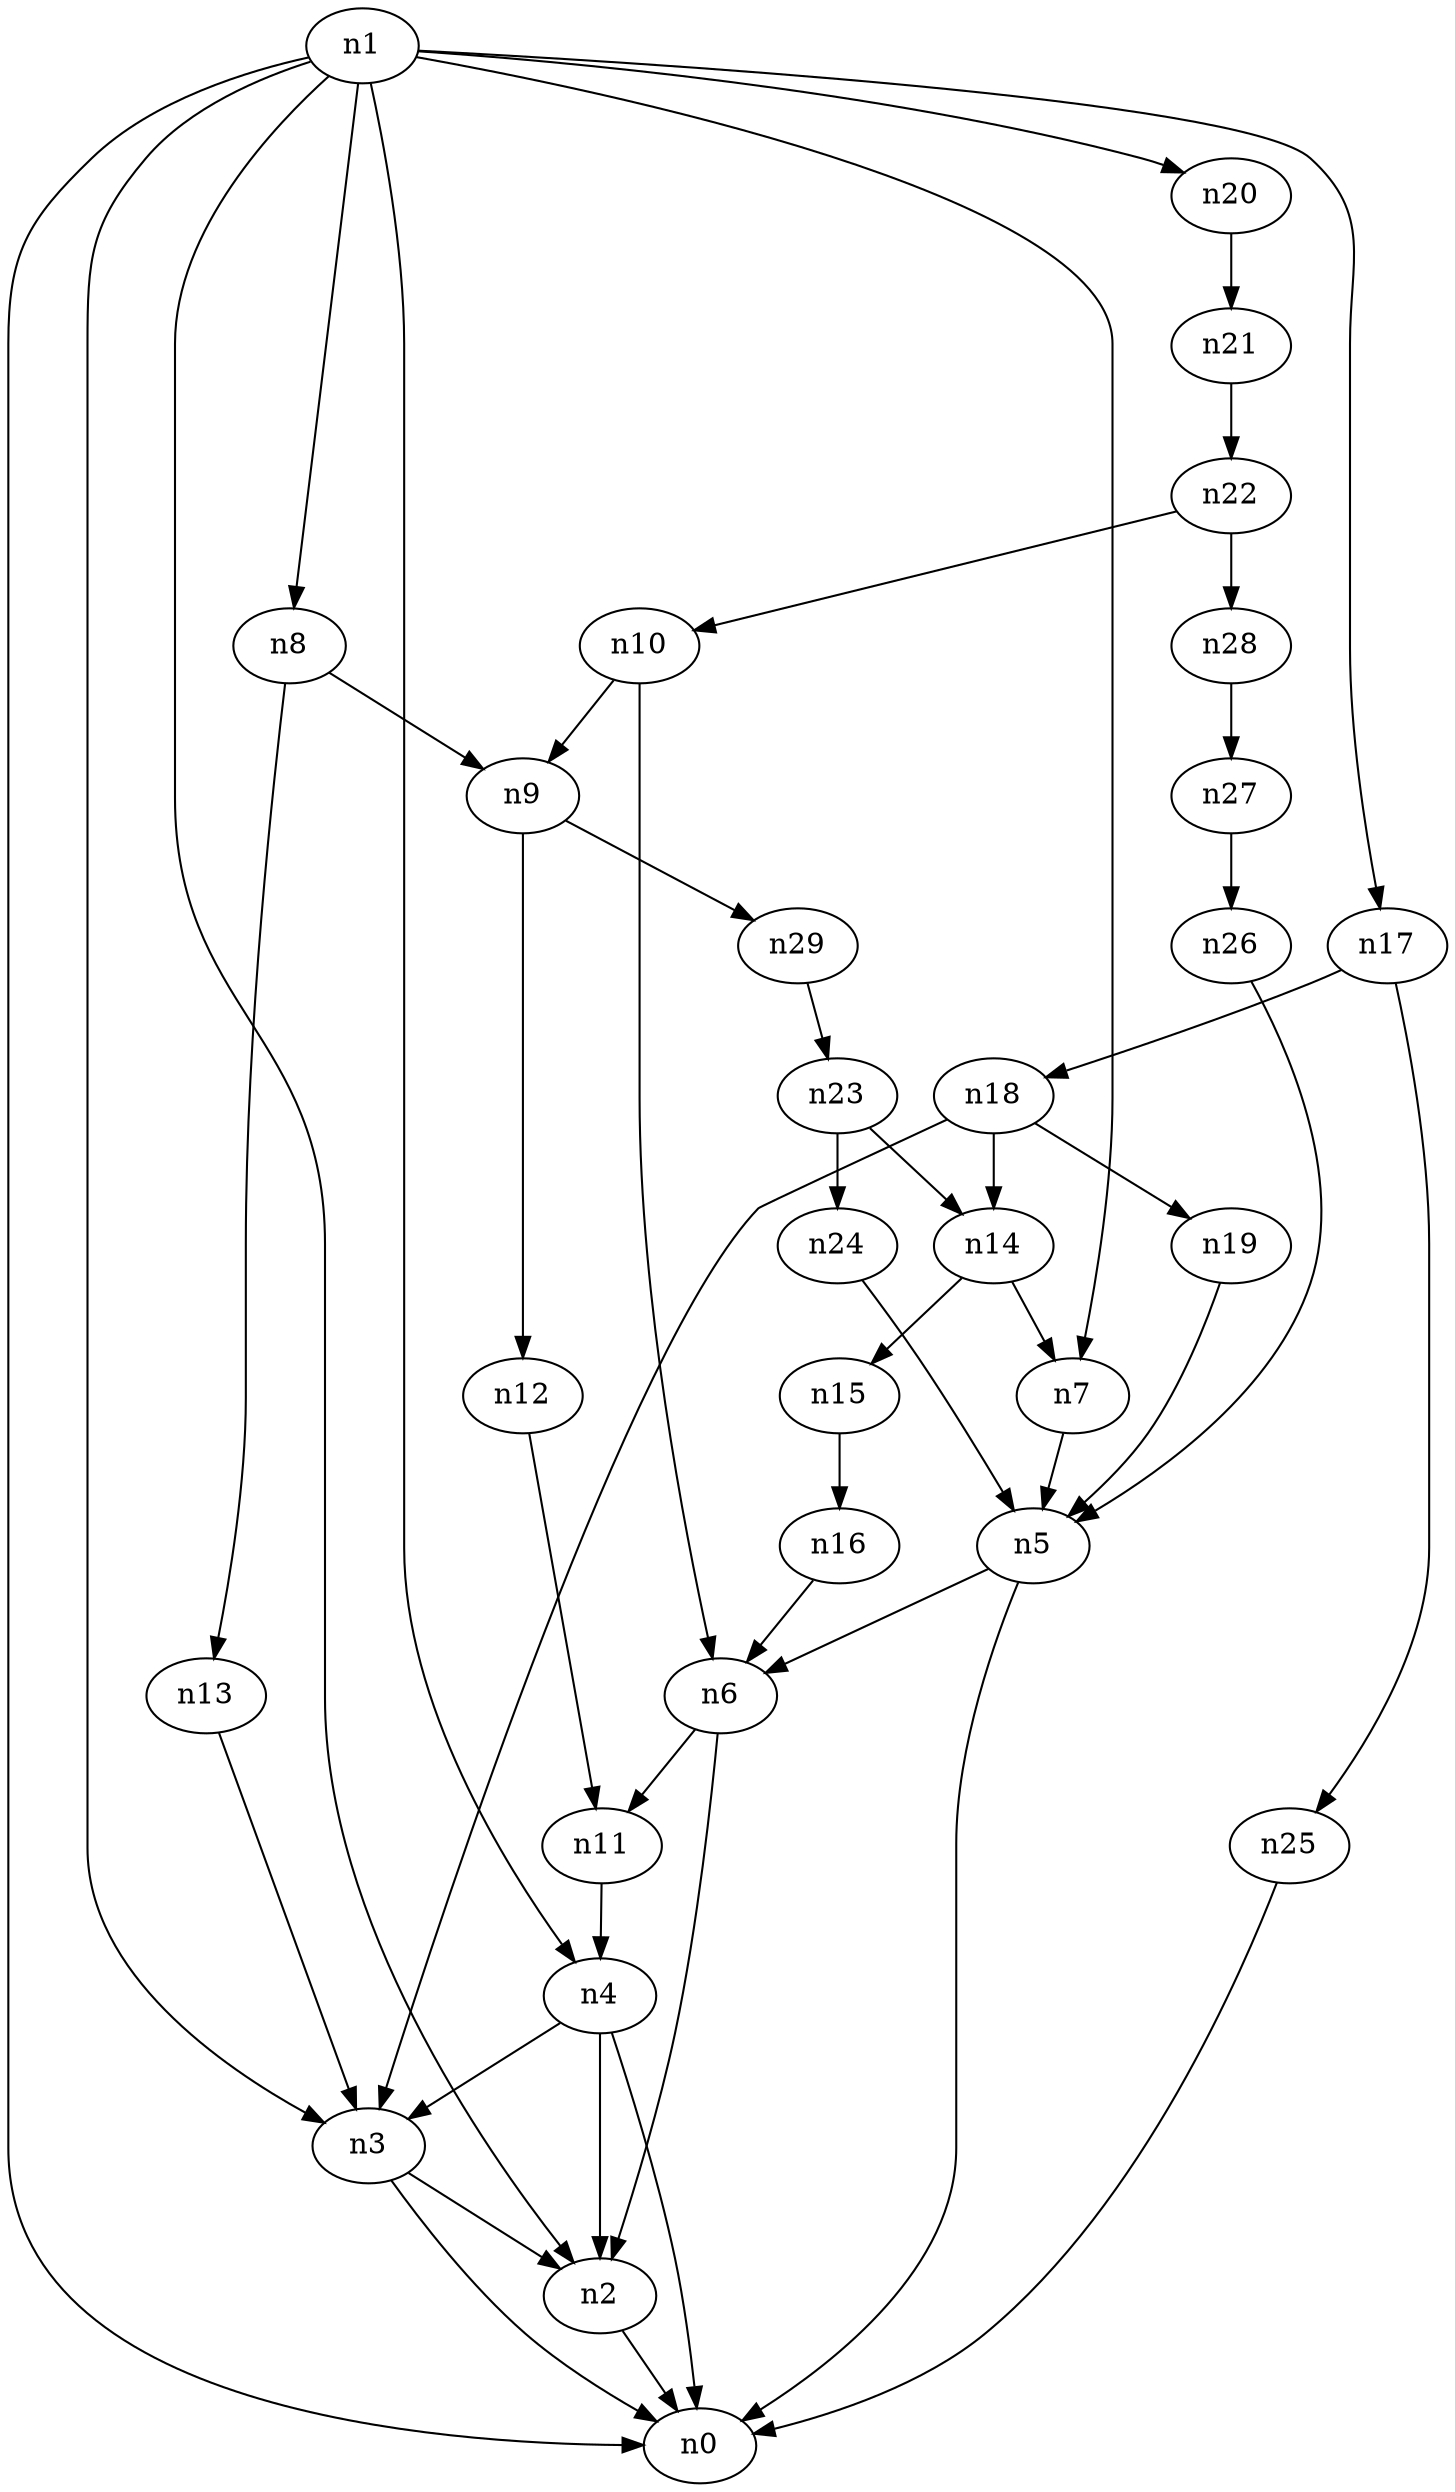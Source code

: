 digraph G {
	n1 -> n0	 [_graphml_id=e0];
	n1 -> n2	 [_graphml_id=e1];
	n1 -> n3	 [_graphml_id=e6];
	n1 -> n4	 [_graphml_id=e9];
	n1 -> n7	 [_graphml_id=e14];
	n1 -> n8	 [_graphml_id=e15];
	n1 -> n17	 [_graphml_id=e29];
	n1 -> n20	 [_graphml_id=e35];
	n2 -> n0	 [_graphml_id=e5];
	n3 -> n0	 [_graphml_id=e8];
	n3 -> n2	 [_graphml_id=e2];
	n4 -> n0	 [_graphml_id=e4];
	n4 -> n2	 [_graphml_id=e7];
	n4 -> n3	 [_graphml_id=e3];
	n5 -> n0	 [_graphml_id=e10];
	n5 -> n6	 [_graphml_id=e11];
	n6 -> n2	 [_graphml_id=e12];
	n6 -> n11	 [_graphml_id=e19];
	n7 -> n5	 [_graphml_id=e13];
	n8 -> n9	 [_graphml_id=e16];
	n8 -> n13	 [_graphml_id=e23];
	n9 -> n12	 [_graphml_id=e21];
	n9 -> n29	 [_graphml_id=e49];
	n10 -> n6	 [_graphml_id=e18];
	n10 -> n9	 [_graphml_id=e17];
	n11 -> n4	 [_graphml_id=e24];
	n12 -> n11	 [_graphml_id=e20];
	n13 -> n3	 [_graphml_id=e22];
	n14 -> n7	 [_graphml_id=e25];
	n14 -> n15	 [_graphml_id=e26];
	n15 -> n16	 [_graphml_id=e27];
	n16 -> n6	 [_graphml_id=e28];
	n17 -> n18	 [_graphml_id=e30];
	n17 -> n25	 [_graphml_id=e42];
	n18 -> n3	 [_graphml_id=e34];
	n18 -> n14	 [_graphml_id=e31];
	n18 -> n19	 [_graphml_id=e33];
	n19 -> n5	 [_graphml_id=e32];
	n20 -> n21	 [_graphml_id=e36];
	n21 -> n22	 [_graphml_id=e37];
	n22 -> n10	 [_graphml_id=e38];
	n22 -> n28	 [_graphml_id=e47];
	n23 -> n14	 [_graphml_id=e39];
	n23 -> n24	 [_graphml_id=e40];
	n24 -> n5	 [_graphml_id=e41];
	n25 -> n0	 [_graphml_id=e43];
	n26 -> n5	 [_graphml_id=e44];
	n27 -> n26	 [_graphml_id=e45];
	n28 -> n27	 [_graphml_id=e46];
	n29 -> n23	 [_graphml_id=e48];
}
